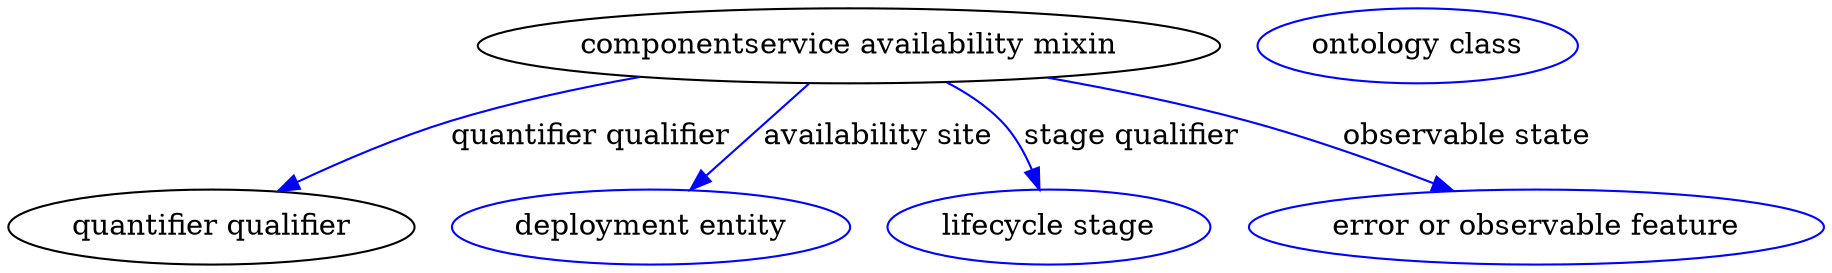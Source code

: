 digraph {
	graph [bb="0,0,870.28,123"];
	node [label="\N"];
	"componentservice availability mixin"	[height=0.5,
		label="componentservice availability mixin",
		pos="403.49,105",
		width=4.9468];
	"quantifier qualifier"	[height=0.5,
		pos="97.491,18",
		width=2.7081];
	"componentservice availability mixin" -> "quantifier qualifier"	[color=blue,
		label="quantifier qualifier",
		lp="279.49,61.5",
		pos="e,129.46,35.26 303.32,90.088 273.74,84.792 241.52,77.841 212.49,69 187.27,61.319 160.19,49.718 138.64,39.624",
		style=solid];
	"availability site"	[color=blue,
		height=0.5,
		label="deployment entity",
		pos="308.49,18",
		width=2.6539];
	"componentservice availability mixin" -> "availability site"	[color=blue,
		label="availability site",
		lp="417.49,61.5",
		pos="e,327.36,35.885 384.27,86.799 370.14,74.158 350.76,56.823 335.14,42.846",
		style=solid];
	"stage qualifier"	[color=blue,
		height=0.5,
		label="lifecycle stage",
		pos="499.49,18",
		width=2.1484];
	"componentservice availability mixin" -> "stage qualifier"	[color=blue,
		label="stage qualifier",
		lp="538.99,61.5",
		pos="e,494.92,36.026 450.28,87.519 459.77,82.628 469.1,76.513 476.49,69 482.95,62.441 487.8,53.74 491.34,45.438",
		style=solid];
	"observable state"	[color=blue,
		height=0.5,
		label="error or observable feature",
		pos="732.49,18",
		width=3.8274];
	"componentservice availability mixin" -> "observable state"	[color=blue,
		label="observable state",
		lp="699.99,61.5",
		pos="e,692.9,35.336 498.91,89.728 529.67,84.274 563.74,77.326 594.49,69 624.48,60.88 657.21,49.153 683.26,39.097",
		style=solid];
	"componentservice availability mixin_quantifier qualifier"	[color=blue,
		height=0.5,
		label="ontology class",
		pos="676.49,105",
		width=2.1304];
}
